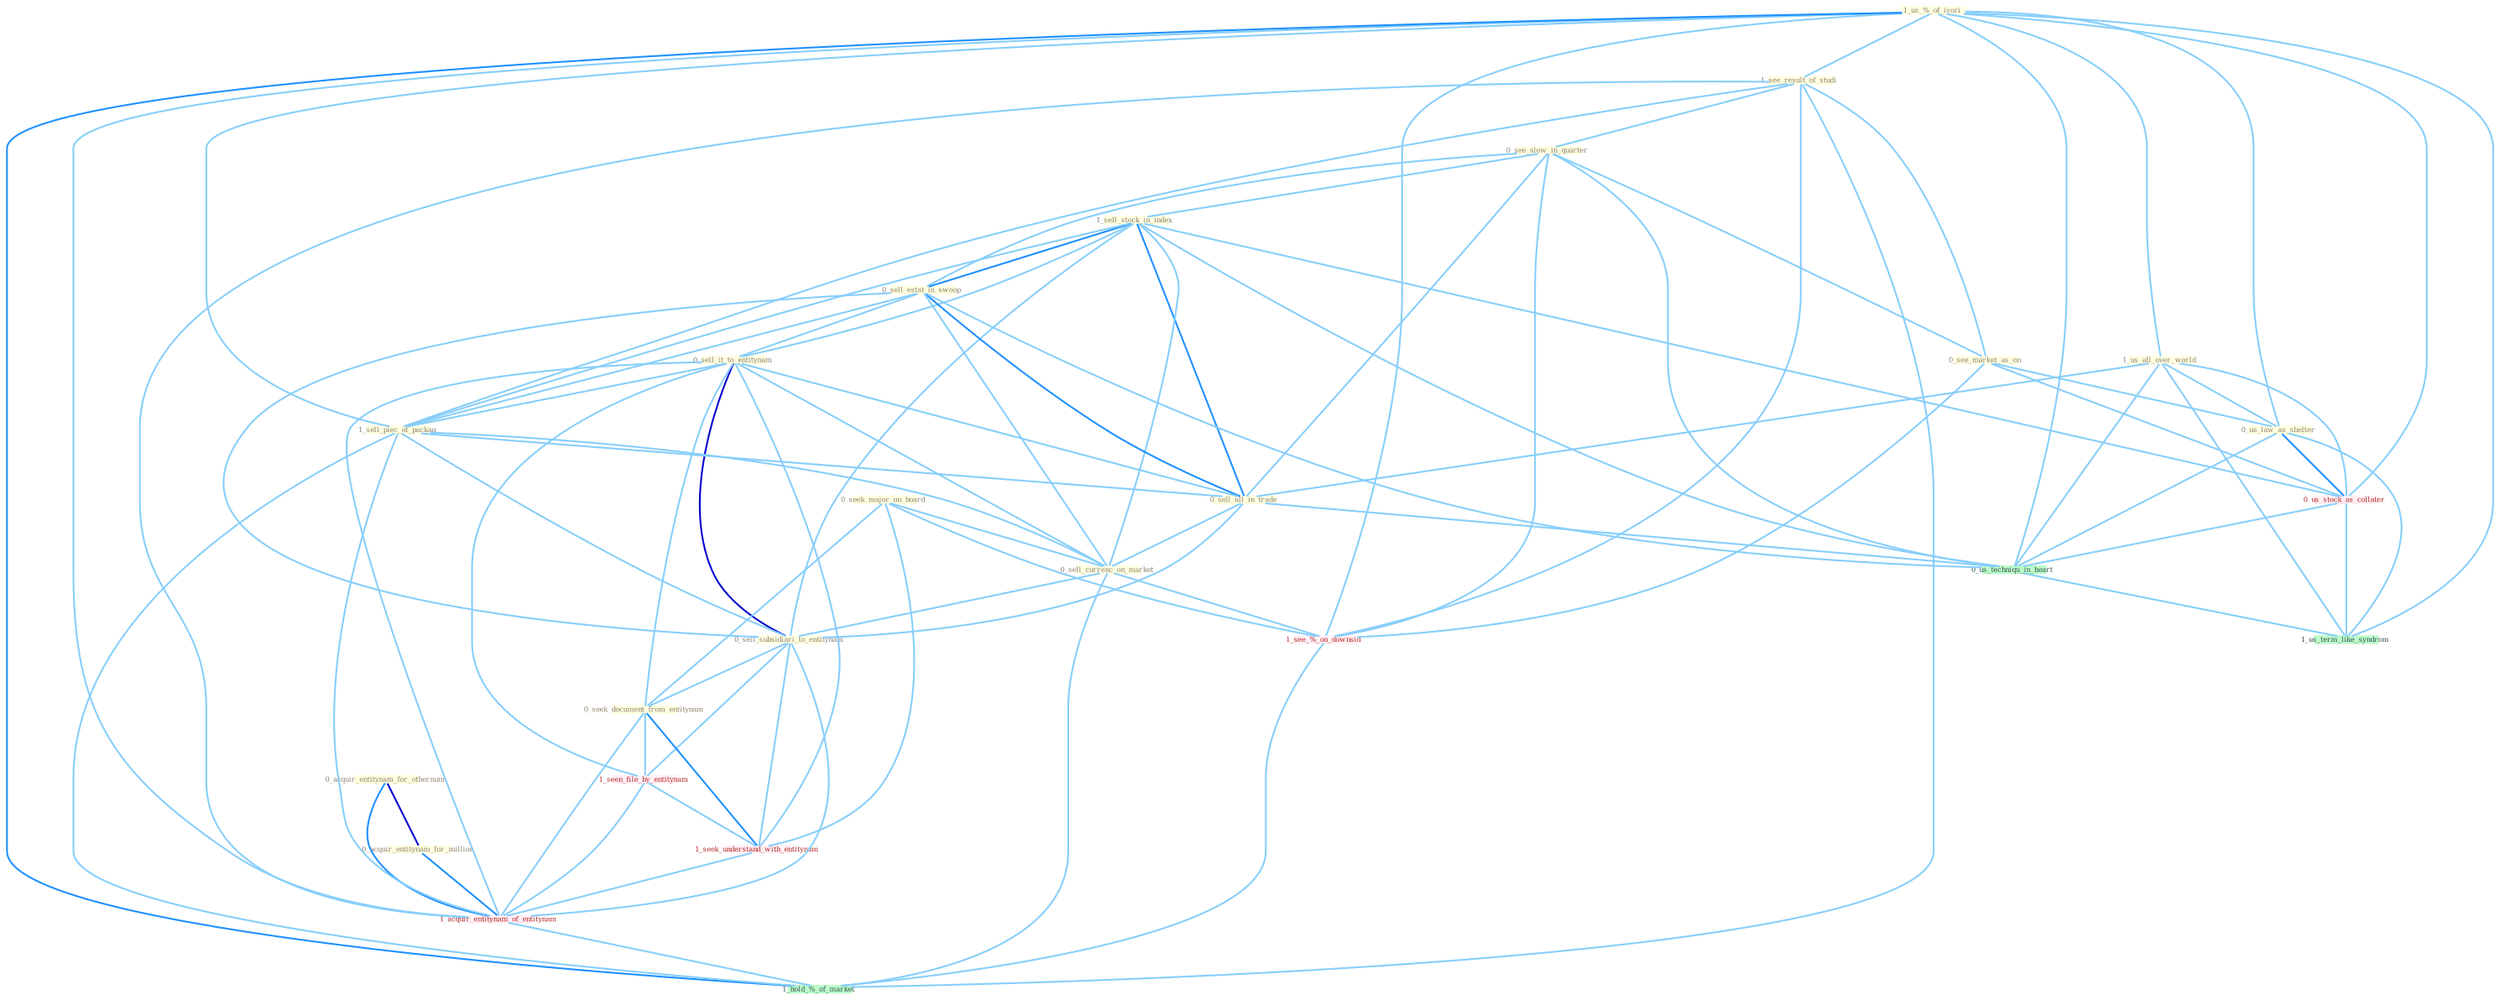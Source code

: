 Graph G{ 
    node
    [shape=polygon,style=filled,width=.5,height=.06,color="#BDFCC9",fixedsize=true,fontsize=4,
    fontcolor="#2f4f4f"];
    {node
    [color="#ffffe0", fontcolor="#8b7d6b"] "1_us_%_of_ivori " "1_see_result_of_studi " "0_see_slow_in_quarter " "1_sell_stock_in_index " "0_acquir_entitynam_for_othernum " "0_sell_estat_in_swoop " "0_sell_it_to_entitynam " "0_seek_major_on_board " "1_sell_piec_of_packag " "1_us_all_over_world " "0_acquir_entitynam_for_million " "0_sell_all_in_trade " "0_sell_currenc_on_market " "0_see_market_as_on " "0_sell_subsidiari_to_entitynam " "0_us_law_as_shelter " "0_seek_document_from_entitynam "}
{node [color="#fff0f5", fontcolor="#b22222"] "1_seen_file_by_entitynam " "0_us_stock_as_collater " "1_seek_understand_with_entitynam " "1_acquir_entitynam_of_entitynam " "1_see_%_on_downsid "}
edge [color="#B0E2FF"];

	"1_us_%_of_ivori " -- "1_see_result_of_studi " [w="1", color="#87cefa" ];
	"1_us_%_of_ivori " -- "1_sell_piec_of_packag " [w="1", color="#87cefa" ];
	"1_us_%_of_ivori " -- "1_us_all_over_world " [w="1", color="#87cefa" ];
	"1_us_%_of_ivori " -- "0_us_law_as_shelter " [w="1", color="#87cefa" ];
	"1_us_%_of_ivori " -- "0_us_stock_as_collater " [w="1", color="#87cefa" ];
	"1_us_%_of_ivori " -- "1_acquir_entitynam_of_entitynam " [w="1", color="#87cefa" ];
	"1_us_%_of_ivori " -- "0_us_techniqu_in_heart " [w="1", color="#87cefa" ];
	"1_us_%_of_ivori " -- "1_see_%_on_downsid " [w="1", color="#87cefa" ];
	"1_us_%_of_ivori " -- "1_us_term_like_syndrom " [w="1", color="#87cefa" ];
	"1_us_%_of_ivori " -- "1_hold_%_of_market " [w="2", color="#1e90ff" , len=0.8];
	"1_see_result_of_studi " -- "0_see_slow_in_quarter " [w="1", color="#87cefa" ];
	"1_see_result_of_studi " -- "1_sell_piec_of_packag " [w="1", color="#87cefa" ];
	"1_see_result_of_studi " -- "0_see_market_as_on " [w="1", color="#87cefa" ];
	"1_see_result_of_studi " -- "1_acquir_entitynam_of_entitynam " [w="1", color="#87cefa" ];
	"1_see_result_of_studi " -- "1_see_%_on_downsid " [w="1", color="#87cefa" ];
	"1_see_result_of_studi " -- "1_hold_%_of_market " [w="1", color="#87cefa" ];
	"0_see_slow_in_quarter " -- "1_sell_stock_in_index " [w="1", color="#87cefa" ];
	"0_see_slow_in_quarter " -- "0_sell_estat_in_swoop " [w="1", color="#87cefa" ];
	"0_see_slow_in_quarter " -- "0_sell_all_in_trade " [w="1", color="#87cefa" ];
	"0_see_slow_in_quarter " -- "0_see_market_as_on " [w="1", color="#87cefa" ];
	"0_see_slow_in_quarter " -- "0_us_techniqu_in_heart " [w="1", color="#87cefa" ];
	"0_see_slow_in_quarter " -- "1_see_%_on_downsid " [w="1", color="#87cefa" ];
	"1_sell_stock_in_index " -- "0_sell_estat_in_swoop " [w="2", color="#1e90ff" , len=0.8];
	"1_sell_stock_in_index " -- "0_sell_it_to_entitynam " [w="1", color="#87cefa" ];
	"1_sell_stock_in_index " -- "1_sell_piec_of_packag " [w="1", color="#87cefa" ];
	"1_sell_stock_in_index " -- "0_sell_all_in_trade " [w="2", color="#1e90ff" , len=0.8];
	"1_sell_stock_in_index " -- "0_sell_currenc_on_market " [w="1", color="#87cefa" ];
	"1_sell_stock_in_index " -- "0_sell_subsidiari_to_entitynam " [w="1", color="#87cefa" ];
	"1_sell_stock_in_index " -- "0_us_stock_as_collater " [w="1", color="#87cefa" ];
	"1_sell_stock_in_index " -- "0_us_techniqu_in_heart " [w="1", color="#87cefa" ];
	"0_acquir_entitynam_for_othernum " -- "0_acquir_entitynam_for_million " [w="3", color="#0000cd" , len=0.6];
	"0_acquir_entitynam_for_othernum " -- "1_acquir_entitynam_of_entitynam " [w="2", color="#1e90ff" , len=0.8];
	"0_sell_estat_in_swoop " -- "0_sell_it_to_entitynam " [w="1", color="#87cefa" ];
	"0_sell_estat_in_swoop " -- "1_sell_piec_of_packag " [w="1", color="#87cefa" ];
	"0_sell_estat_in_swoop " -- "0_sell_all_in_trade " [w="2", color="#1e90ff" , len=0.8];
	"0_sell_estat_in_swoop " -- "0_sell_currenc_on_market " [w="1", color="#87cefa" ];
	"0_sell_estat_in_swoop " -- "0_sell_subsidiari_to_entitynam " [w="1", color="#87cefa" ];
	"0_sell_estat_in_swoop " -- "0_us_techniqu_in_heart " [w="1", color="#87cefa" ];
	"0_sell_it_to_entitynam " -- "1_sell_piec_of_packag " [w="1", color="#87cefa" ];
	"0_sell_it_to_entitynam " -- "0_sell_all_in_trade " [w="1", color="#87cefa" ];
	"0_sell_it_to_entitynam " -- "0_sell_currenc_on_market " [w="1", color="#87cefa" ];
	"0_sell_it_to_entitynam " -- "0_sell_subsidiari_to_entitynam " [w="3", color="#0000cd" , len=0.6];
	"0_sell_it_to_entitynam " -- "0_seek_document_from_entitynam " [w="1", color="#87cefa" ];
	"0_sell_it_to_entitynam " -- "1_seen_file_by_entitynam " [w="1", color="#87cefa" ];
	"0_sell_it_to_entitynam " -- "1_seek_understand_with_entitynam " [w="1", color="#87cefa" ];
	"0_sell_it_to_entitynam " -- "1_acquir_entitynam_of_entitynam " [w="1", color="#87cefa" ];
	"0_seek_major_on_board " -- "0_sell_currenc_on_market " [w="1", color="#87cefa" ];
	"0_seek_major_on_board " -- "0_seek_document_from_entitynam " [w="1", color="#87cefa" ];
	"0_seek_major_on_board " -- "1_seek_understand_with_entitynam " [w="1", color="#87cefa" ];
	"0_seek_major_on_board " -- "1_see_%_on_downsid " [w="1", color="#87cefa" ];
	"1_sell_piec_of_packag " -- "0_sell_all_in_trade " [w="1", color="#87cefa" ];
	"1_sell_piec_of_packag " -- "0_sell_currenc_on_market " [w="1", color="#87cefa" ];
	"1_sell_piec_of_packag " -- "0_sell_subsidiari_to_entitynam " [w="1", color="#87cefa" ];
	"1_sell_piec_of_packag " -- "1_acquir_entitynam_of_entitynam " [w="1", color="#87cefa" ];
	"1_sell_piec_of_packag " -- "1_hold_%_of_market " [w="1", color="#87cefa" ];
	"1_us_all_over_world " -- "0_sell_all_in_trade " [w="1", color="#87cefa" ];
	"1_us_all_over_world " -- "0_us_law_as_shelter " [w="1", color="#87cefa" ];
	"1_us_all_over_world " -- "0_us_stock_as_collater " [w="1", color="#87cefa" ];
	"1_us_all_over_world " -- "0_us_techniqu_in_heart " [w="1", color="#87cefa" ];
	"1_us_all_over_world " -- "1_us_term_like_syndrom " [w="1", color="#87cefa" ];
	"0_acquir_entitynam_for_million " -- "1_acquir_entitynam_of_entitynam " [w="2", color="#1e90ff" , len=0.8];
	"0_sell_all_in_trade " -- "0_sell_currenc_on_market " [w="1", color="#87cefa" ];
	"0_sell_all_in_trade " -- "0_sell_subsidiari_to_entitynam " [w="1", color="#87cefa" ];
	"0_sell_all_in_trade " -- "0_us_techniqu_in_heart " [w="1", color="#87cefa" ];
	"0_sell_currenc_on_market " -- "0_sell_subsidiari_to_entitynam " [w="1", color="#87cefa" ];
	"0_sell_currenc_on_market " -- "1_see_%_on_downsid " [w="1", color="#87cefa" ];
	"0_sell_currenc_on_market " -- "1_hold_%_of_market " [w="1", color="#87cefa" ];
	"0_see_market_as_on " -- "0_us_law_as_shelter " [w="1", color="#87cefa" ];
	"0_see_market_as_on " -- "0_us_stock_as_collater " [w="1", color="#87cefa" ];
	"0_see_market_as_on " -- "1_see_%_on_downsid " [w="1", color="#87cefa" ];
	"0_sell_subsidiari_to_entitynam " -- "0_seek_document_from_entitynam " [w="1", color="#87cefa" ];
	"0_sell_subsidiari_to_entitynam " -- "1_seen_file_by_entitynam " [w="1", color="#87cefa" ];
	"0_sell_subsidiari_to_entitynam " -- "1_seek_understand_with_entitynam " [w="1", color="#87cefa" ];
	"0_sell_subsidiari_to_entitynam " -- "1_acquir_entitynam_of_entitynam " [w="1", color="#87cefa" ];
	"0_us_law_as_shelter " -- "0_us_stock_as_collater " [w="2", color="#1e90ff" , len=0.8];
	"0_us_law_as_shelter " -- "0_us_techniqu_in_heart " [w="1", color="#87cefa" ];
	"0_us_law_as_shelter " -- "1_us_term_like_syndrom " [w="1", color="#87cefa" ];
	"0_seek_document_from_entitynam " -- "1_seen_file_by_entitynam " [w="1", color="#87cefa" ];
	"0_seek_document_from_entitynam " -- "1_seek_understand_with_entitynam " [w="2", color="#1e90ff" , len=0.8];
	"0_seek_document_from_entitynam " -- "1_acquir_entitynam_of_entitynam " [w="1", color="#87cefa" ];
	"1_seen_file_by_entitynam " -- "1_seek_understand_with_entitynam " [w="1", color="#87cefa" ];
	"1_seen_file_by_entitynam " -- "1_acquir_entitynam_of_entitynam " [w="1", color="#87cefa" ];
	"0_us_stock_as_collater " -- "0_us_techniqu_in_heart " [w="1", color="#87cefa" ];
	"0_us_stock_as_collater " -- "1_us_term_like_syndrom " [w="1", color="#87cefa" ];
	"1_seek_understand_with_entitynam " -- "1_acquir_entitynam_of_entitynam " [w="1", color="#87cefa" ];
	"1_acquir_entitynam_of_entitynam " -- "1_hold_%_of_market " [w="1", color="#87cefa" ];
	"0_us_techniqu_in_heart " -- "1_us_term_like_syndrom " [w="1", color="#87cefa" ];
	"1_see_%_on_downsid " -- "1_hold_%_of_market " [w="1", color="#87cefa" ];
}